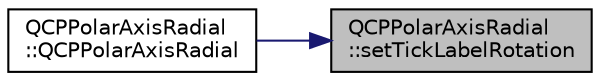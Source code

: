 digraph "QCPPolarAxisRadial::setTickLabelRotation"
{
 // LATEX_PDF_SIZE
  edge [fontname="Helvetica",fontsize="10",labelfontname="Helvetica",labelfontsize="10"];
  node [fontname="Helvetica",fontsize="10",shape=record];
  rankdir="RL";
  Node1 [label="QCPPolarAxisRadial\l::setTickLabelRotation",height=0.2,width=0.4,color="black", fillcolor="grey75", style="filled", fontcolor="black",tooltip=" "];
  Node1 -> Node2 [dir="back",color="midnightblue",fontsize="10",style="solid",fontname="Helvetica"];
  Node2 [label="QCPPolarAxisRadial\l::QCPPolarAxisRadial",height=0.2,width=0.4,color="black", fillcolor="white", style="filled",URL="$classQCPPolarAxisRadial.html#acd7247b9f2196e1053f236b950a13b60",tooltip=" "];
}
